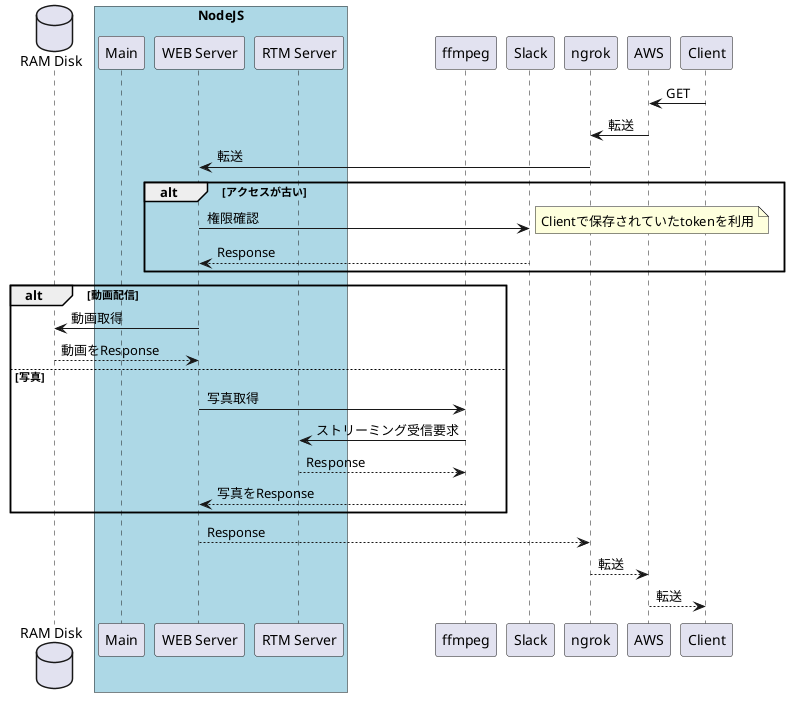 @startuml WEB
database "RAM Disk"

box "NodeJS" #LightBlue
participant Main
participant "WEB Server"
participant "RTM Server"
end box

participant ffmpeg
participant Slack
participant ngrok
participant AWS

participant Client

Client -> AWS : GET
AWS -> ngrok : 転送
ngrok -> "WEB Server" : 転送

alt アクセスが古い
	"WEB Server" -> Slack: 権限確認
	note right: Clientで保存されていたtokenを利用

	Slack --> "WEB Server": Response
end

alt 動画配信
	"WEB Server" -> "RAM Disk": 動画取得
	"RAM Disk" --> "WEB Server": 動画をResponse
else 写真
	"WEB Server" -> ffmpeg: 写真取得
	ffmpeg -> "RTM Server" : ストリーミング受信要求
	"RTM Server" --> ffmpeg : Response
	ffmpeg --> "WEB Server": 写真をResponse
end

"WEB Server" --> ngrok : Response
ngrok --> AWS : 転送
AWS --> Client : 転送
@enduml
